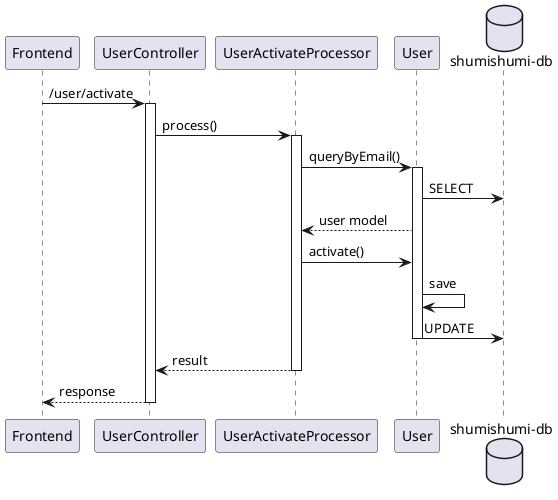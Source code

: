 @startuml activate
participant "Frontend" as fe
participant "UserController" as uc

participant "UserActivateProcessor" as proc

participant "User" as um

database "shumishumi-db" as db

fe -> uc++ : /user/activate
uc -> proc++ : process()

proc -> um++ : queryByEmail()
um -> db : SELECT
proc <-- um : user model

proc -> um : activate()
um -> um : save
um -> db : UPDATE

deactivate um

return result
return response

@enduml
